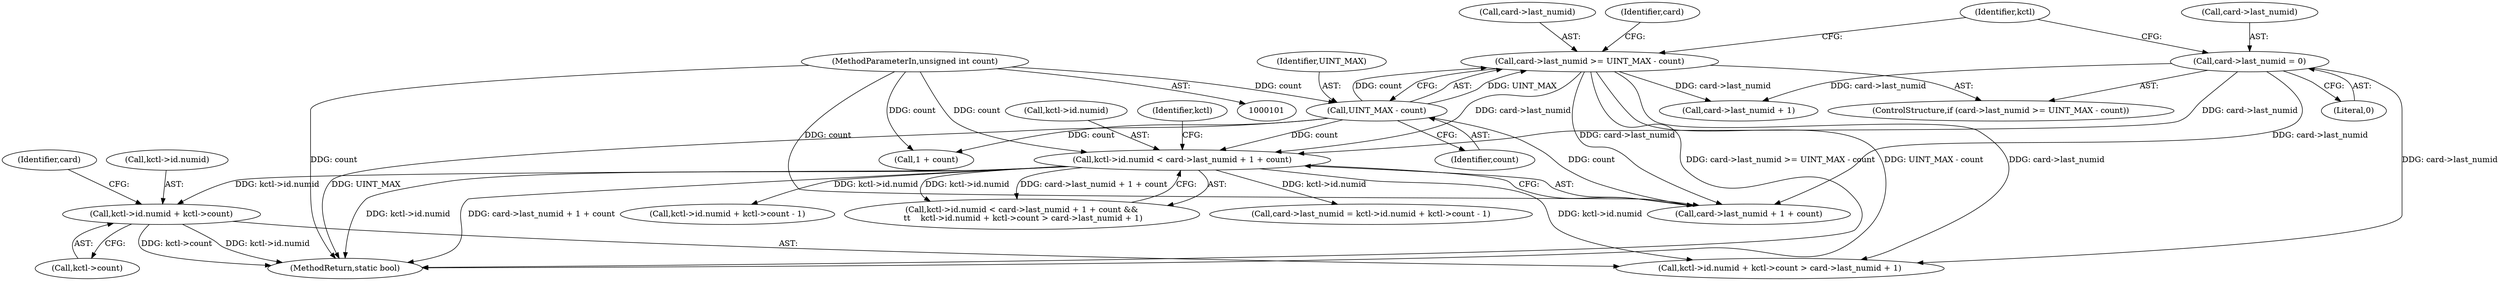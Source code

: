 digraph "0_linux_ac902c112d90a89e59916f751c2745f4dbdbb4bd@pointer" {
"1000136" [label="(Call,kctl->id.numid + kctl->count)"];
"1000122" [label="(Call,kctl->id.numid < card->last_numid + 1 + count)"];
"1000107" [label="(Call,card->last_numid >= UINT_MAX - count)"];
"1000111" [label="(Call,UINT_MAX - count)"];
"1000103" [label="(MethodParameterIn,unsigned int count)"];
"1000114" [label="(Call,card->last_numid = 0)"];
"1000108" [label="(Call,card->last_numid)"];
"1000116" [label="(Identifier,card)"];
"1000142" [label="(Call,kctl->count)"];
"1000111" [label="(Call,UINT_MAX - count)"];
"1000125" [label="(Identifier,kctl)"];
"1000106" [label="(ControlStructure,if (card->last_numid >= UINT_MAX - count))"];
"1000170" [label="(MethodReturn,static bool)"];
"1000145" [label="(Call,card->last_numid + 1)"];
"1000151" [label="(Call,card->last_numid = kctl->id.numid + kctl->count - 1)"];
"1000114" [label="(Call,card->last_numid = 0)"];
"1000136" [label="(Call,kctl->id.numid + kctl->count)"];
"1000115" [label="(Call,card->last_numid)"];
"1000113" [label="(Identifier,count)"];
"1000118" [label="(Literal,0)"];
"1000135" [label="(Call,kctl->id.numid + kctl->count > card->last_numid + 1)"];
"1000123" [label="(Call,kctl->id.numid)"];
"1000147" [label="(Identifier,card)"];
"1000137" [label="(Call,kctl->id.numid)"];
"1000112" [label="(Identifier,UINT_MAX)"];
"1000128" [label="(Call,card->last_numid + 1 + count)"];
"1000107" [label="(Call,card->last_numid >= UINT_MAX - count)"];
"1000155" [label="(Call,kctl->id.numid + kctl->count - 1)"];
"1000139" [label="(Identifier,kctl)"];
"1000122" [label="(Call,kctl->id.numid < card->last_numid + 1 + count)"];
"1000103" [label="(MethodParameterIn,unsigned int count)"];
"1000132" [label="(Call,1 + count)"];
"1000121" [label="(Call,kctl->id.numid < card->last_numid + 1 + count &&\n \t\t    kctl->id.numid + kctl->count > card->last_numid + 1)"];
"1000136" -> "1000135"  [label="AST: "];
"1000136" -> "1000142"  [label="CFG: "];
"1000137" -> "1000136"  [label="AST: "];
"1000142" -> "1000136"  [label="AST: "];
"1000147" -> "1000136"  [label="CFG: "];
"1000136" -> "1000170"  [label="DDG: kctl->count"];
"1000136" -> "1000170"  [label="DDG: kctl->id.numid"];
"1000122" -> "1000136"  [label="DDG: kctl->id.numid"];
"1000122" -> "1000121"  [label="AST: "];
"1000122" -> "1000128"  [label="CFG: "];
"1000123" -> "1000122"  [label="AST: "];
"1000128" -> "1000122"  [label="AST: "];
"1000139" -> "1000122"  [label="CFG: "];
"1000121" -> "1000122"  [label="CFG: "];
"1000122" -> "1000170"  [label="DDG: kctl->id.numid"];
"1000122" -> "1000170"  [label="DDG: card->last_numid + 1 + count"];
"1000122" -> "1000121"  [label="DDG: kctl->id.numid"];
"1000122" -> "1000121"  [label="DDG: card->last_numid + 1 + count"];
"1000107" -> "1000122"  [label="DDG: card->last_numid"];
"1000114" -> "1000122"  [label="DDG: card->last_numid"];
"1000111" -> "1000122"  [label="DDG: count"];
"1000103" -> "1000122"  [label="DDG: count"];
"1000122" -> "1000135"  [label="DDG: kctl->id.numid"];
"1000122" -> "1000151"  [label="DDG: kctl->id.numid"];
"1000122" -> "1000155"  [label="DDG: kctl->id.numid"];
"1000107" -> "1000106"  [label="AST: "];
"1000107" -> "1000111"  [label="CFG: "];
"1000108" -> "1000107"  [label="AST: "];
"1000111" -> "1000107"  [label="AST: "];
"1000116" -> "1000107"  [label="CFG: "];
"1000125" -> "1000107"  [label="CFG: "];
"1000107" -> "1000170"  [label="DDG: card->last_numid >= UINT_MAX - count"];
"1000107" -> "1000170"  [label="DDG: UINT_MAX - count"];
"1000111" -> "1000107"  [label="DDG: UINT_MAX"];
"1000111" -> "1000107"  [label="DDG: count"];
"1000107" -> "1000128"  [label="DDG: card->last_numid"];
"1000107" -> "1000135"  [label="DDG: card->last_numid"];
"1000107" -> "1000145"  [label="DDG: card->last_numid"];
"1000111" -> "1000113"  [label="CFG: "];
"1000112" -> "1000111"  [label="AST: "];
"1000113" -> "1000111"  [label="AST: "];
"1000111" -> "1000170"  [label="DDG: UINT_MAX"];
"1000103" -> "1000111"  [label="DDG: count"];
"1000111" -> "1000128"  [label="DDG: count"];
"1000111" -> "1000132"  [label="DDG: count"];
"1000103" -> "1000101"  [label="AST: "];
"1000103" -> "1000170"  [label="DDG: count"];
"1000103" -> "1000128"  [label="DDG: count"];
"1000103" -> "1000132"  [label="DDG: count"];
"1000114" -> "1000106"  [label="AST: "];
"1000114" -> "1000118"  [label="CFG: "];
"1000115" -> "1000114"  [label="AST: "];
"1000118" -> "1000114"  [label="AST: "];
"1000125" -> "1000114"  [label="CFG: "];
"1000114" -> "1000128"  [label="DDG: card->last_numid"];
"1000114" -> "1000135"  [label="DDG: card->last_numid"];
"1000114" -> "1000145"  [label="DDG: card->last_numid"];
}
